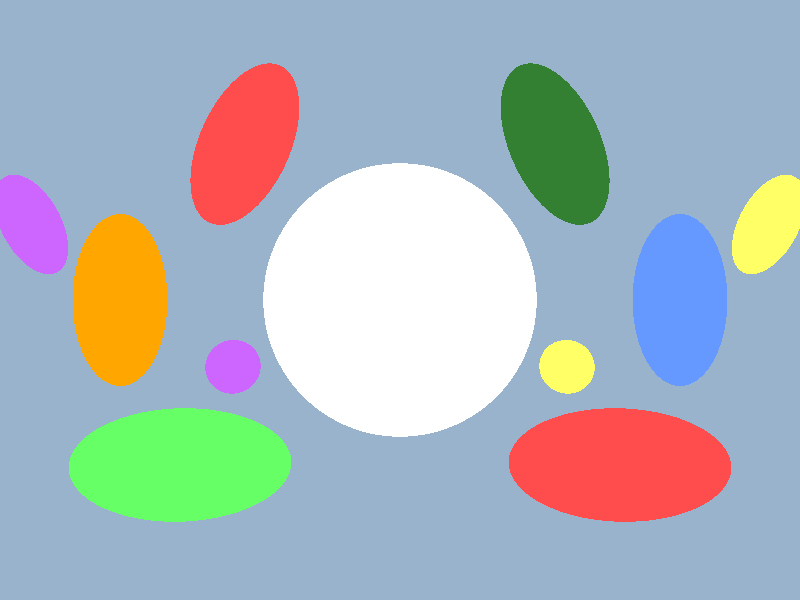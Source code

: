 camera {
location  <0, 0, 18>
up        <0,  1,  0>
right     <1.33333, 0,  0>
look_at   <0, 0, 0>
}


light_source {<-100, 100, 100> color rgb <1.5, 1.5, 1.5>}

light_source {<-75, 150, 110> color rgb <1.5, 1.0, 1.5>}

// White
sphere { <0, 0, 0>, 2.0
pigment { color rgb <1.0, 1.0, 1.0> }
finish {roughness 0.02 ior 1.6 reflection 1.0}
scale <2, 2, 2>
}

// Green
sphere { <-2.5, -3, 4>, 1.0
pigment { color rgb <1.0, 0.3, 0.3> }
finish {ambient 0.2 diffuse 0.6 specular 0.7 roughness 0.02 ior 1.6 reflection 0.6}
scale <2, 1, 1>
translate <1, 0, 3>
}

// Green
sphere { <-2.5, -3, 4>, 1.0
pigment { color rgb <0.2, 0.5, 0.2> }
finish {ambient 0.2 diffuse 0.6 specular 0.7 roughness 0.02 ior 1.6 reflection 0.6}
scale <1, 2, 1>
rotate <0, 0, -25>
translate <1.2, 8, 0>
}

// Red
sphere { <2.5, -3, 4>, 1.0
pigment { color rgb <0.4, 1.0, 0.4> }
finish {ambient 0.2 diffuse 0.6 specular 0.7 roughness 0.02 ior 1.6 reflection 0.6}
scale <2, 1, 1>
translate <-1, 0, 3>
}


// Red
sphere { <2.5, -3, 4>, 1.0
pigment { color rgb <1.0, 0.3, 0.3> }
finish {ambient 0.2 diffuse 0.6 specular 0.7 roughness 0.02 ior 1.6 reflection 0.6}
scale <1, 2, 1>
rotate <0, 0, 25>
translate <-1.2, 8, 0>
}

// Purple
sphere { <5, -2, 0>, 0.8
pigment { color rgb <0.8, 0.4, 1.0> }
finish {ambient 0.2 diffuse 0.6 specular 0.7 roughness 0.02 ior 1.6 reflection 0.6}
scale <1, 2, 1>
rotate <0, 0, -25>
translate <8.2, 8, 0>
}

// Purple
sphere { <5, -2, 0>, 0.8
pigment { color rgb <0.8, 0.4, 1.0> }
finish {ambient 0.2 diffuse 0.6 specular 0.7 roughness 0.02 ior 1.6 reflection 0.6}
}

// Yellow
sphere { <-5, -2, 0>, 0.8
pigment { color rgb <1.0, 1.0, 0.4> }
finish {ambient 0.2 diffuse 0.6 specular 0.7 roughness 0.02 ior 1.6 reflection 0.6}
scale <1, 2, 1>
rotate <0, 0, 25>
translate <-8.2, 8, 0>
}
// Yellow
sphere { <-5, -2, 0>, 0.8
pigment { color rgb <1.0, 1.0, 0.4> }
finish {ambient 0.2 diffuse 0.6 specular 0.7 roughness 0.02 ior 1.6 reflection 0.6}
}


// Blue
sphere { <-6.5, 0, 4>, 1.0
pigment { color rgb <0.4, 0.6, 1.0> }
finish {ambient 0.2 diffuse 0.6 specular 0.7 roughness 0.02 ior 1.6 reflection 0.6}
scale <1, 2, 1>
}

// Orange
sphere { <6.5, 0, 4>, 1.0
pigment { color rgb <1.0, 0.65, 0.0> }
finish {ambient 0.2 diffuse 0.6 specular 0.7 roughness 0.02 ior 1.6 reflection 0.6}
scale <1, 2, 1>
}


plane {<0, 1, 0>, -4
pigment {color rgb <0.6, 0.7, 0.8>}
finish {ambient 0.4 diffuse 0.8 specular 0.8 roughness 0.001 reflection 0.5}
}

plane {<0, 0, 1>, -6
pigment {color rgb <0.6, 0.7, 0.8>}
finish {ambient 0.4 diffuse 0.8 specular 0.8 roughness 0.001 reflection 0.5}
}